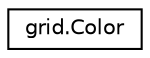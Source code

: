 digraph "Graphical Class Hierarchy"
{
 // LATEX_PDF_SIZE
  edge [fontname="Helvetica",fontsize="10",labelfontname="Helvetica",labelfontsize="10"];
  node [fontname="Helvetica",fontsize="10",shape=record];
  rankdir="LR";
  Node0 [label="grid.Color",height=0.2,width=0.4,color="black", fillcolor="white", style="filled",URL="$classgrid_1_1_color.html",tooltip="Color class."];
}

